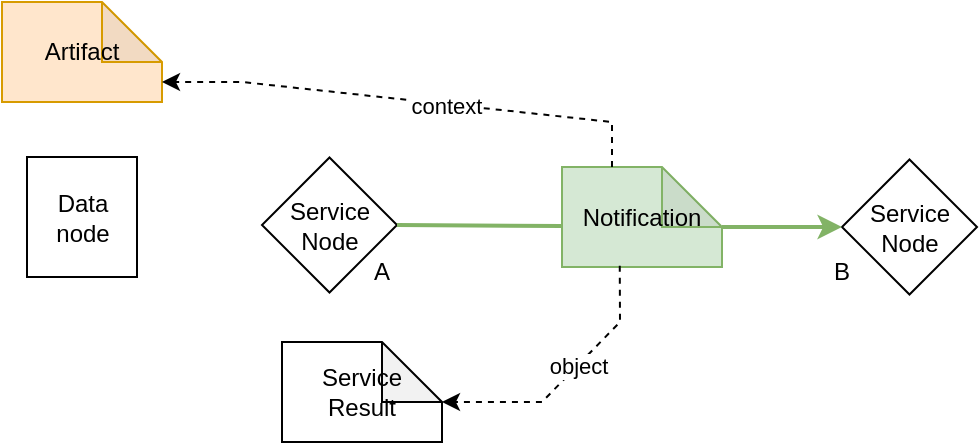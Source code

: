 <mxfile version="20.3.0" type="google"><diagram id="bKlIuONL0UMYNWtzhna3" name="Page-1"><mxGraphModel grid="1" page="1" gridSize="10" guides="1" tooltips="1" connect="1" arrows="1" fold="1" pageScale="1" pageWidth="827" pageHeight="1169" math="0" shadow="0"><root><mxCell id="0"/><mxCell id="1" parent="0"/><mxCell id="B7y1gIS1nqqBivOsphvt-5" value="Notification" style="shape=note;whiteSpace=wrap;html=1;backgroundOutline=1;darkOpacity=0.05;strokeColor=#82b366;fillColor=#d5e8d4;" vertex="1" parent="1"><mxGeometry x="440" y="392.5" width="80" height="50" as="geometry"/></mxCell><mxCell id="1w3zaBxk2jP9lgrqFNdk-2" value="Artifact" style="shape=note;whiteSpace=wrap;html=1;backgroundOutline=1;darkOpacity=0.05;strokeColor=#d79b00;fillColor=#ffe6cc;" vertex="1" parent="1"><mxGeometry x="160" y="310" width="80" height="50" as="geometry"/></mxCell><mxCell id="qJPWsQ2E9NH4Jc2ol6bn-1" value="Service&lt;br&gt;Node" style="rhombus;whiteSpace=wrap;html=1;" vertex="1" parent="1"><mxGeometry x="580" y="388.75" width="67.5" height="67.5" as="geometry"/></mxCell><mxCell id="zcbmZJzm0PyyJxplfOCr-1" value="Service&lt;br&gt;Node" style="rhombus;whiteSpace=wrap;html=1;" vertex="1" parent="1"><mxGeometry x="290" y="387.75" width="67.5" height="67.5" as="geometry"/></mxCell><mxCell id="zcbmZJzm0PyyJxplfOCr-2" value="Data node" style="rounded=0;whiteSpace=wrap;html=1;rotation=0;" vertex="1" parent="1"><mxGeometry x="172.5" y="387.5" width="55" height="60" as="geometry"/></mxCell><mxCell id="zcbmZJzm0PyyJxplfOCr-5" value="" style="endArrow=classic;html=1;rounded=0;exitX=0;exitY=0;exitDx=25;exitDy=0;exitPerimeter=0;entryX=0;entryY=0;entryDx=80;entryDy=40;entryPerimeter=0;dashed=1;" edge="1" parent="1" source="B7y1gIS1nqqBivOsphvt-5" target="1w3zaBxk2jP9lgrqFNdk-2"><mxGeometry width="50" height="50" relative="1" as="geometry"><mxPoint x="500" y="440" as="sourcePoint"/><mxPoint x="550" y="390" as="targetPoint"/><Array as="points"><mxPoint x="465" y="370"/><mxPoint x="280" y="350"/></Array></mxGeometry></mxCell><mxCell id="zcbmZJzm0PyyJxplfOCr-6" value="context" style="edgeLabel;html=1;align=center;verticalAlign=middle;resizable=0;points=[];" connectable="0" vertex="1" parent="zcbmZJzm0PyyJxplfOCr-5"><mxGeometry x="-0.148" y="1" relative="1" as="geometry"><mxPoint as="offset"/></mxGeometry></mxCell><mxCell id="zcbmZJzm0PyyJxplfOCr-8" value="Service&lt;br&gt;Result" style="shape=note;whiteSpace=wrap;html=1;backgroundOutline=1;darkOpacity=0.05;" vertex="1" parent="1"><mxGeometry x="300" y="480" width="80" height="50" as="geometry"/></mxCell><mxCell id="zcbmZJzm0PyyJxplfOCr-9" value="" style="endArrow=classic;html=1;rounded=0;dashed=1;exitX=0.361;exitY=0.988;exitDx=0;exitDy=0;exitPerimeter=0;entryX=0;entryY=0;entryDx=80;entryDy=30;entryPerimeter=0;" edge="1" parent="1" source="B7y1gIS1nqqBivOsphvt-5" target="zcbmZJzm0PyyJxplfOCr-8"><mxGeometry width="50" height="50" relative="1" as="geometry"><mxPoint x="500" y="440" as="sourcePoint"/><mxPoint x="520" y="550" as="targetPoint"/><Array as="points"><mxPoint x="469" y="470"/><mxPoint x="430" y="510"/></Array></mxGeometry></mxCell><mxCell id="zcbmZJzm0PyyJxplfOCr-10" value="object" style="edgeLabel;html=1;align=center;verticalAlign=middle;resizable=0;points=[];" connectable="0" vertex="1" parent="zcbmZJzm0PyyJxplfOCr-9"><mxGeometry x="-0.125" relative="1" as="geometry"><mxPoint as="offset"/></mxGeometry></mxCell><mxCell id="3IEc9NYhv_R5t6kS5rNg-4" value="" style="endArrow=none;html=1;rounded=0;exitX=1;exitY=0.5;exitDx=0;exitDy=0;strokeWidth=2;fillColor=#d5e8d4;strokeColor=#82b366;" edge="1" parent="1" source="zcbmZJzm0PyyJxplfOCr-1"><mxGeometry width="50" height="50" relative="1" as="geometry"><mxPoint x="430" y="430" as="sourcePoint"/><mxPoint x="440" y="422" as="targetPoint"/></mxGeometry></mxCell><mxCell id="3IEc9NYhv_R5t6kS5rNg-6" value="" style="endArrow=classic;html=1;rounded=0;strokeWidth=2;exitX=0;exitY=0;exitDx=80;exitDy=30;exitPerimeter=0;entryX=0;entryY=0.5;entryDx=0;entryDy=0;fillColor=#d5e8d4;strokeColor=#82b366;" edge="1" parent="1" source="B7y1gIS1nqqBivOsphvt-5" target="qJPWsQ2E9NH4Jc2ol6bn-1"><mxGeometry width="50" height="50" relative="1" as="geometry"><mxPoint x="430" y="430" as="sourcePoint"/><mxPoint x="480" y="380" as="targetPoint"/></mxGeometry></mxCell><mxCell id="3IEc9NYhv_R5t6kS5rNg-7" value="A" style="text;html=1;strokeColor=none;fillColor=none;align=center;verticalAlign=middle;whiteSpace=wrap;rounded=0;" vertex="1" parent="1"><mxGeometry x="320" y="430" width="60" height="30" as="geometry"/></mxCell><mxCell id="3IEc9NYhv_R5t6kS5rNg-8" value="B" style="text;html=1;strokeColor=none;fillColor=none;align=center;verticalAlign=middle;whiteSpace=wrap;rounded=0;" vertex="1" parent="1"><mxGeometry x="550" y="430" width="60" height="30" as="geometry"/></mxCell></root></mxGraphModel></diagram></mxfile>